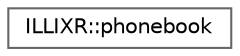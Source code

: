 digraph "Graphical Class Hierarchy"
{
 // LATEX_PDF_SIZE
  bgcolor="transparent";
  edge [fontname=Helvetica,fontsize=10,labelfontname=Helvetica,labelfontsize=10];
  node [fontname=Helvetica,fontsize=10,shape=box,height=0.2,width=0.4];
  rankdir="LR";
  Node0 [id="Node000000",label="ILLIXR::phonebook",height=0.2,width=0.4,color="grey40", fillcolor="white", style="filled",URL="$classILLIXR_1_1phonebook.html",tooltip="A service locator for ILLIXR."];
}
